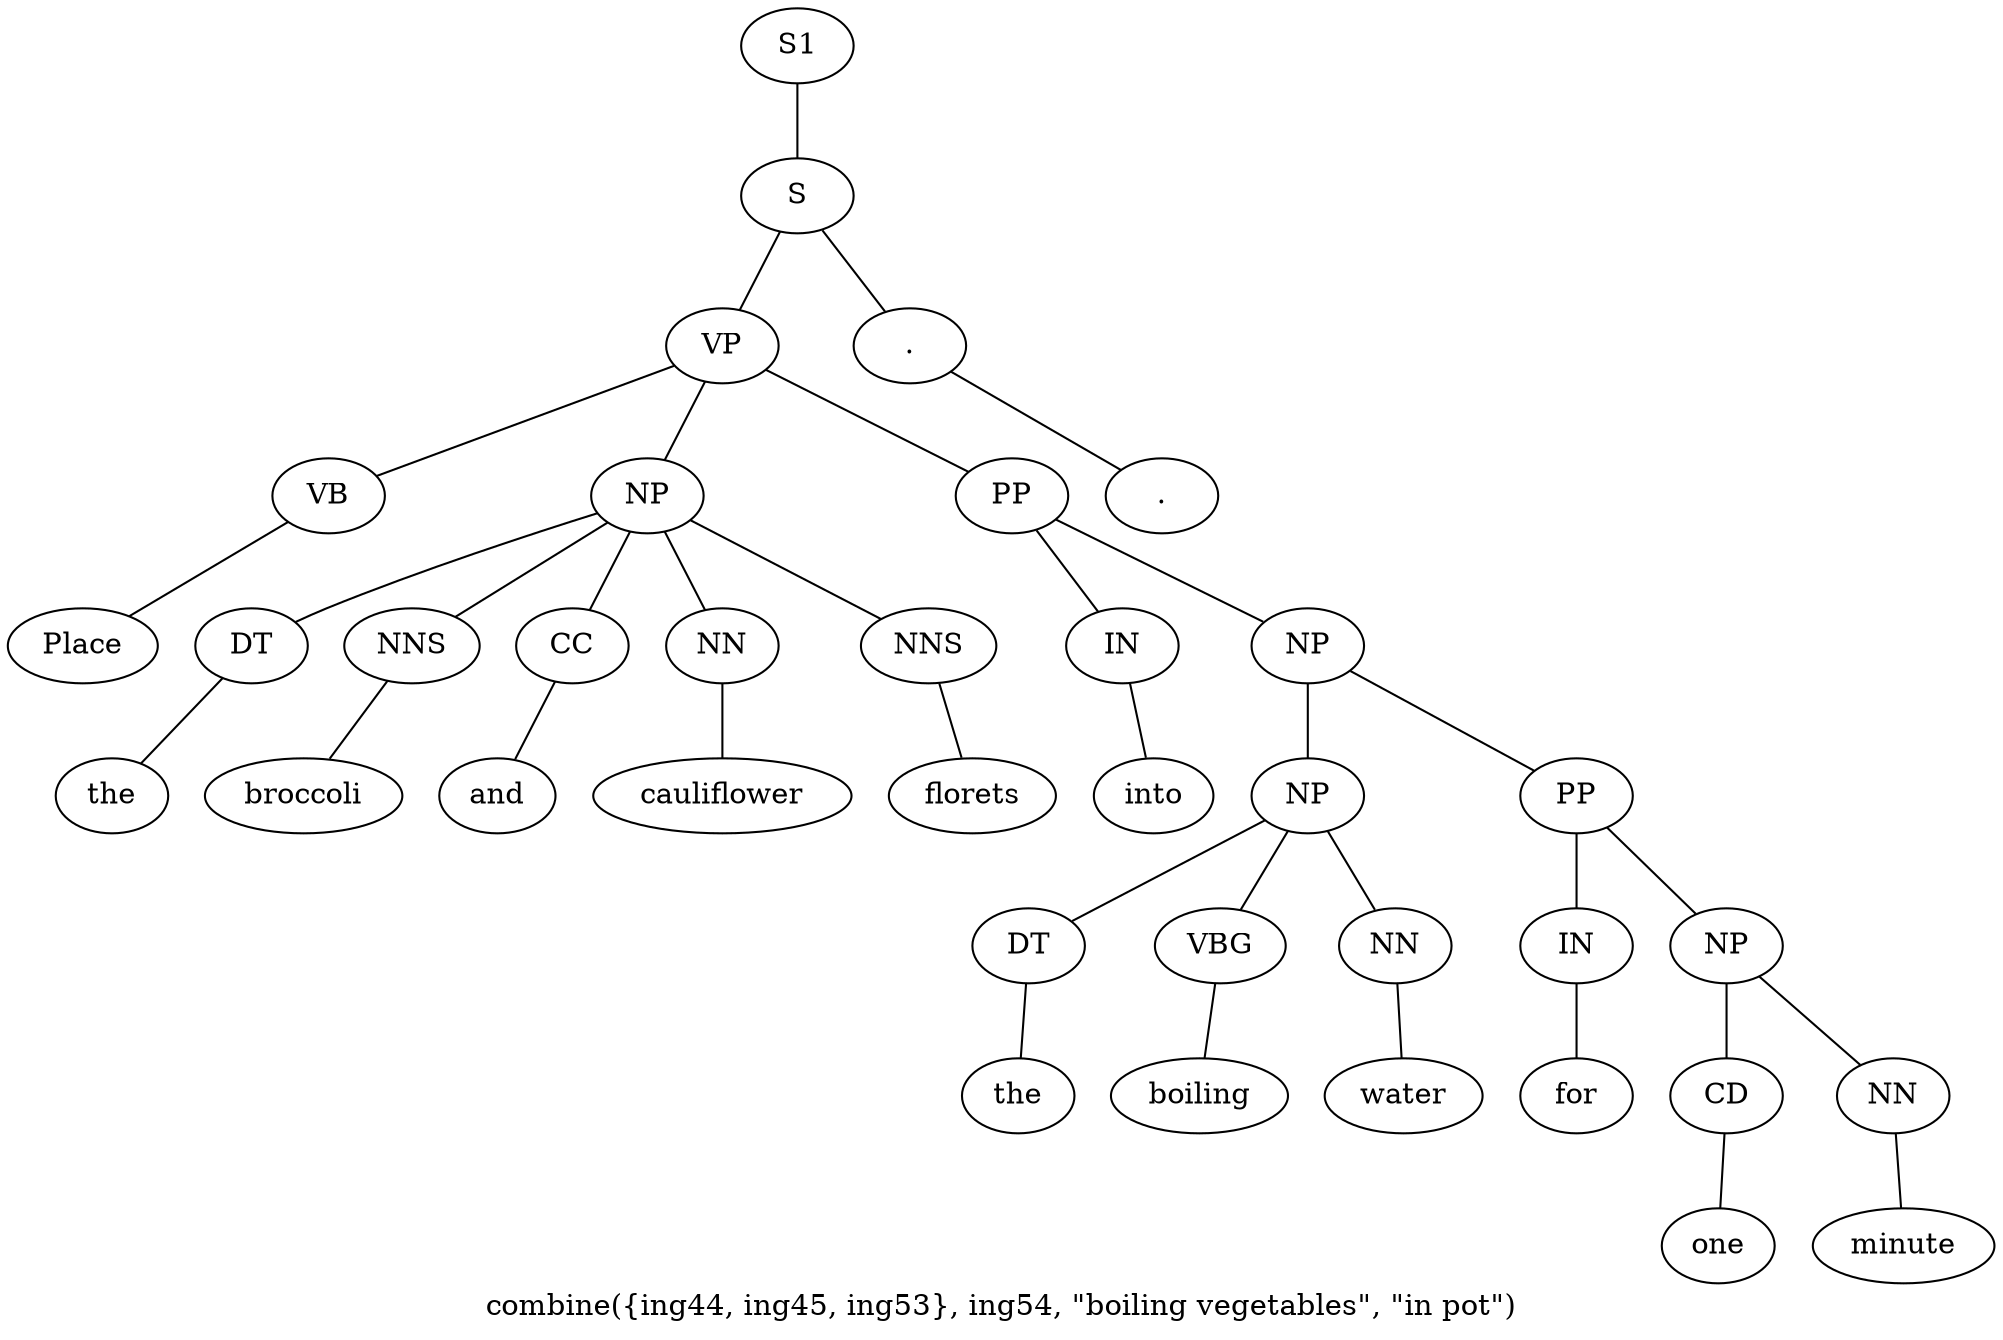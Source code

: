 graph SyntaxGraph {
	label = "combine({ing44, ing45, ing53}, ing54, \"boiling vegetables\", \"in pot\")";
	Node0 [label="S1"];
	Node1 [label="S"];
	Node2 [label="VP"];
	Node3 [label="VB"];
	Node4 [label="Place"];
	Node5 [label="NP"];
	Node6 [label="DT"];
	Node7 [label="the"];
	Node8 [label="NNS"];
	Node9 [label="broccoli"];
	Node10 [label="CC"];
	Node11 [label="and"];
	Node12 [label="NN"];
	Node13 [label="cauliflower"];
	Node14 [label="NNS"];
	Node15 [label="florets"];
	Node16 [label="PP"];
	Node17 [label="IN"];
	Node18 [label="into"];
	Node19 [label="NP"];
	Node20 [label="NP"];
	Node21 [label="DT"];
	Node22 [label="the"];
	Node23 [label="VBG"];
	Node24 [label="boiling"];
	Node25 [label="NN"];
	Node26 [label="water"];
	Node27 [label="PP"];
	Node28 [label="IN"];
	Node29 [label="for"];
	Node30 [label="NP"];
	Node31 [label="CD"];
	Node32 [label="one"];
	Node33 [label="NN"];
	Node34 [label="minute"];
	Node35 [label="."];
	Node36 [label="."];

	Node0 -- Node1;
	Node1 -- Node2;
	Node1 -- Node35;
	Node2 -- Node3;
	Node2 -- Node5;
	Node2 -- Node16;
	Node3 -- Node4;
	Node5 -- Node6;
	Node5 -- Node8;
	Node5 -- Node10;
	Node5 -- Node12;
	Node5 -- Node14;
	Node6 -- Node7;
	Node8 -- Node9;
	Node10 -- Node11;
	Node12 -- Node13;
	Node14 -- Node15;
	Node16 -- Node17;
	Node16 -- Node19;
	Node17 -- Node18;
	Node19 -- Node20;
	Node19 -- Node27;
	Node20 -- Node21;
	Node20 -- Node23;
	Node20 -- Node25;
	Node21 -- Node22;
	Node23 -- Node24;
	Node25 -- Node26;
	Node27 -- Node28;
	Node27 -- Node30;
	Node28 -- Node29;
	Node30 -- Node31;
	Node30 -- Node33;
	Node31 -- Node32;
	Node33 -- Node34;
	Node35 -- Node36;
}
